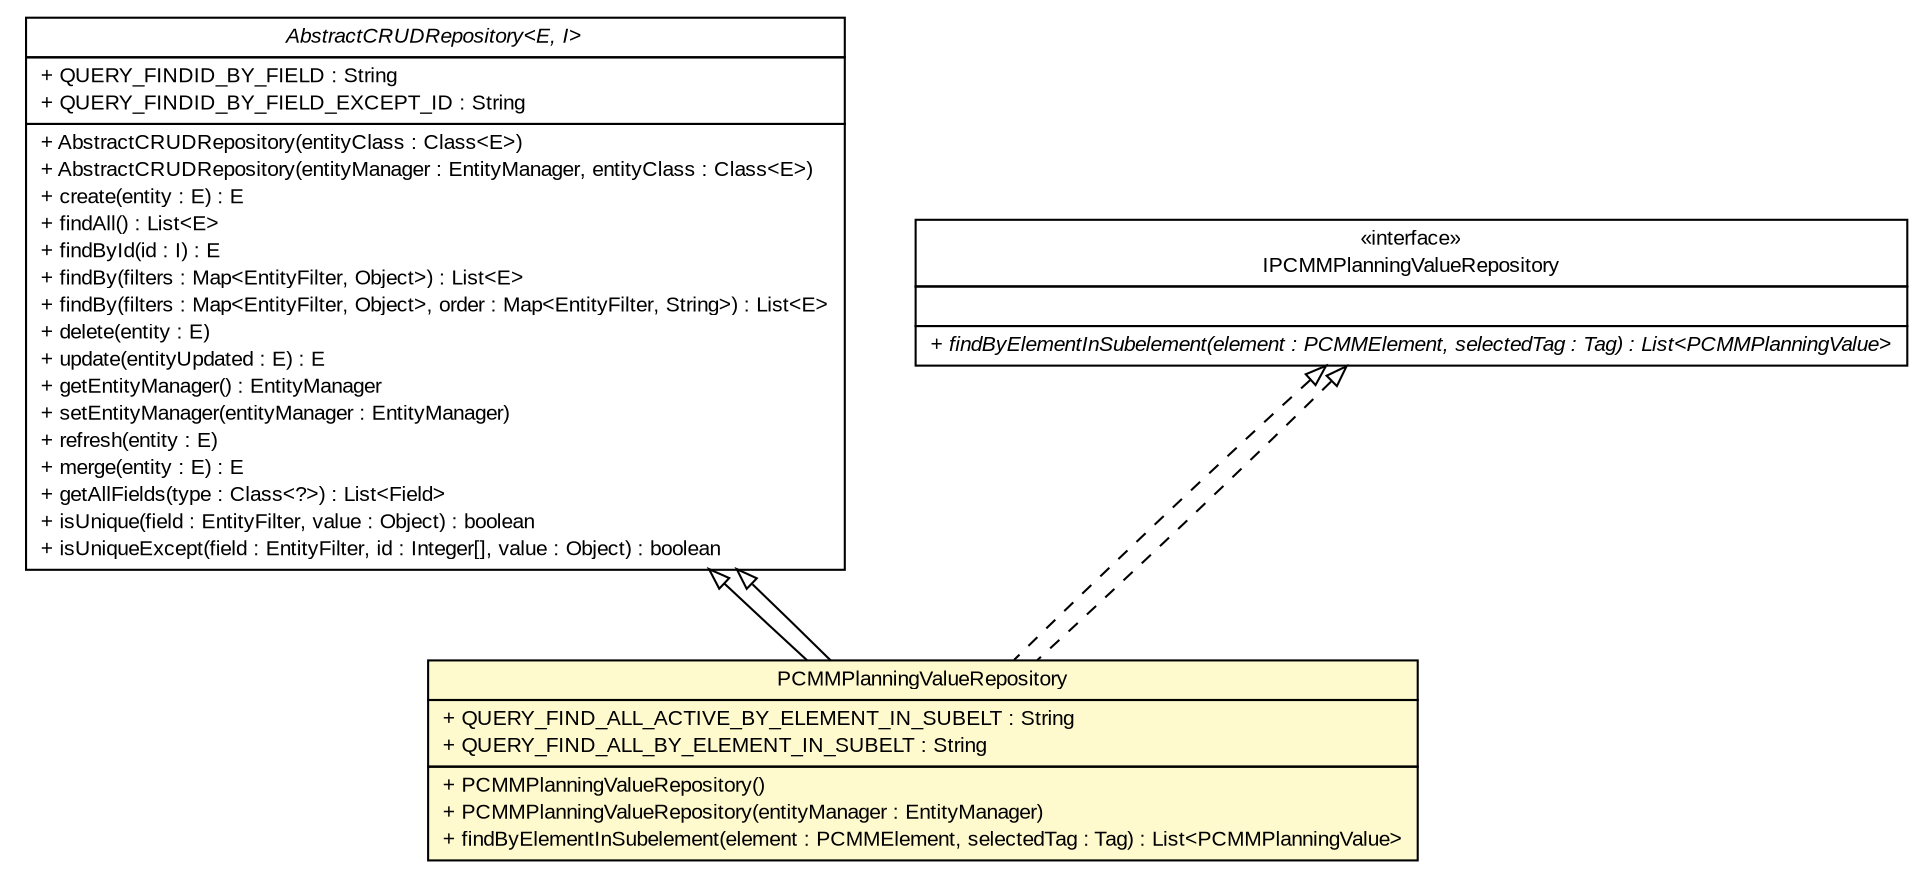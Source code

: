 #!/usr/local/bin/dot
#
# Class diagram 
# Generated by UMLGraph version R5_6-24-gf6e263 (http://www.umlgraph.org/)
#

digraph G {
	edge [fontname="arial",fontsize=10,labelfontname="arial",labelfontsize=10];
	node [fontname="arial",fontsize=10,shape=plaintext];
	nodesep=0.25;
	ranksep=0.5;
	// gov.sandia.cf.dao.AbstractCRUDRepository<E, I>
	c299453 [label=<<table title="gov.sandia.cf.dao.AbstractCRUDRepository" border="0" cellborder="1" cellspacing="0" cellpadding="2" port="p" href="../AbstractCRUDRepository.html">
		<tr><td><table border="0" cellspacing="0" cellpadding="1">
<tr><td align="center" balign="center"><font face="arial italic"> AbstractCRUDRepository&lt;E, I&gt; </font></td></tr>
		</table></td></tr>
		<tr><td><table border="0" cellspacing="0" cellpadding="1">
<tr><td align="left" balign="left"> + QUERY_FINDID_BY_FIELD : String </td></tr>
<tr><td align="left" balign="left"> + QUERY_FINDID_BY_FIELD_EXCEPT_ID : String </td></tr>
		</table></td></tr>
		<tr><td><table border="0" cellspacing="0" cellpadding="1">
<tr><td align="left" balign="left"> + AbstractCRUDRepository(entityClass : Class&lt;E&gt;) </td></tr>
<tr><td align="left" balign="left"> + AbstractCRUDRepository(entityManager : EntityManager, entityClass : Class&lt;E&gt;) </td></tr>
<tr><td align="left" balign="left"> + create(entity : E) : E </td></tr>
<tr><td align="left" balign="left"> + findAll() : List&lt;E&gt; </td></tr>
<tr><td align="left" balign="left"> + findById(id : I) : E </td></tr>
<tr><td align="left" balign="left"> + findBy(filters : Map&lt;EntityFilter, Object&gt;) : List&lt;E&gt; </td></tr>
<tr><td align="left" balign="left"> + findBy(filters : Map&lt;EntityFilter, Object&gt;, order : Map&lt;EntityFilter, String&gt;) : List&lt;E&gt; </td></tr>
<tr><td align="left" balign="left"> + delete(entity : E) </td></tr>
<tr><td align="left" balign="left"> + update(entityUpdated : E) : E </td></tr>
<tr><td align="left" balign="left"> + getEntityManager() : EntityManager </td></tr>
<tr><td align="left" balign="left"> + setEntityManager(entityManager : EntityManager) </td></tr>
<tr><td align="left" balign="left"> + refresh(entity : E) </td></tr>
<tr><td align="left" balign="left"> + merge(entity : E) : E </td></tr>
<tr><td align="left" balign="left"> + getAllFields(type : Class&lt;?&gt;) : List&lt;Field&gt; </td></tr>
<tr><td align="left" balign="left"> + isUnique(field : EntityFilter, value : Object) : boolean </td></tr>
<tr><td align="left" balign="left"> + isUniqueExcept(field : EntityFilter, id : Integer[], value : Object) : boolean </td></tr>
		</table></td></tr>
		</table>>, URL="../AbstractCRUDRepository.html", fontname="arial", fontcolor="black", fontsize=10.0];
	// gov.sandia.cf.dao.impl.PCMMPlanningValueRepository
	c299507 [label=<<table title="gov.sandia.cf.dao.impl.PCMMPlanningValueRepository" border="0" cellborder="1" cellspacing="0" cellpadding="2" port="p" bgcolor="lemonChiffon" href="./PCMMPlanningValueRepository.html">
		<tr><td><table border="0" cellspacing="0" cellpadding="1">
<tr><td align="center" balign="center"> PCMMPlanningValueRepository </td></tr>
		</table></td></tr>
		<tr><td><table border="0" cellspacing="0" cellpadding="1">
<tr><td align="left" balign="left"> + QUERY_FIND_ALL_ACTIVE_BY_ELEMENT_IN_SUBELT : String </td></tr>
<tr><td align="left" balign="left"> + QUERY_FIND_ALL_BY_ELEMENT_IN_SUBELT : String </td></tr>
		</table></td></tr>
		<tr><td><table border="0" cellspacing="0" cellpadding="1">
<tr><td align="left" balign="left"> + PCMMPlanningValueRepository() </td></tr>
<tr><td align="left" balign="left"> + PCMMPlanningValueRepository(entityManager : EntityManager) </td></tr>
<tr><td align="left" balign="left"> + findByElementInSubelement(element : PCMMElement, selectedTag : Tag) : List&lt;PCMMPlanningValue&gt; </td></tr>
		</table></td></tr>
		</table>>, URL="./PCMMPlanningValueRepository.html", fontname="arial", fontcolor="black", fontsize=10.0];
	// gov.sandia.cf.dao.IPCMMPlanningValueRepository
	c299553 [label=<<table title="gov.sandia.cf.dao.IPCMMPlanningValueRepository" border="0" cellborder="1" cellspacing="0" cellpadding="2" port="p" href="../IPCMMPlanningValueRepository.html">
		<tr><td><table border="0" cellspacing="0" cellpadding="1">
<tr><td align="center" balign="center"> &#171;interface&#187; </td></tr>
<tr><td align="center" balign="center"> IPCMMPlanningValueRepository </td></tr>
		</table></td></tr>
		<tr><td><table border="0" cellspacing="0" cellpadding="1">
<tr><td align="left" balign="left">  </td></tr>
		</table></td></tr>
		<tr><td><table border="0" cellspacing="0" cellpadding="1">
<tr><td align="left" balign="left"><font face="arial italic" point-size="10.0"> + findByElementInSubelement(element : PCMMElement, selectedTag : Tag) : List&lt;PCMMPlanningValue&gt; </font></td></tr>
		</table></td></tr>
		</table>>, URL="../IPCMMPlanningValueRepository.html", fontname="arial", fontcolor="black", fontsize=10.0];
	//gov.sandia.cf.dao.impl.PCMMPlanningValueRepository extends gov.sandia.cf.dao.AbstractCRUDRepository<gov.sandia.cf.model.PCMMPlanningValue, java.lang.Integer>
	c299453:p -> c299507:p [dir=back,arrowtail=empty];
	//gov.sandia.cf.dao.impl.PCMMPlanningValueRepository implements gov.sandia.cf.dao.IPCMMPlanningValueRepository
	c299553:p -> c299507:p [dir=back,arrowtail=empty,style=dashed];
	//gov.sandia.cf.dao.impl.PCMMPlanningValueRepository extends gov.sandia.cf.dao.AbstractCRUDRepository<gov.sandia.cf.model.PCMMPlanningValue, java.lang.Integer>
	c299453:p -> c299507:p [dir=back,arrowtail=empty];
	//gov.sandia.cf.dao.impl.PCMMPlanningValueRepository implements gov.sandia.cf.dao.IPCMMPlanningValueRepository
	c299553:p -> c299507:p [dir=back,arrowtail=empty,style=dashed];
}

